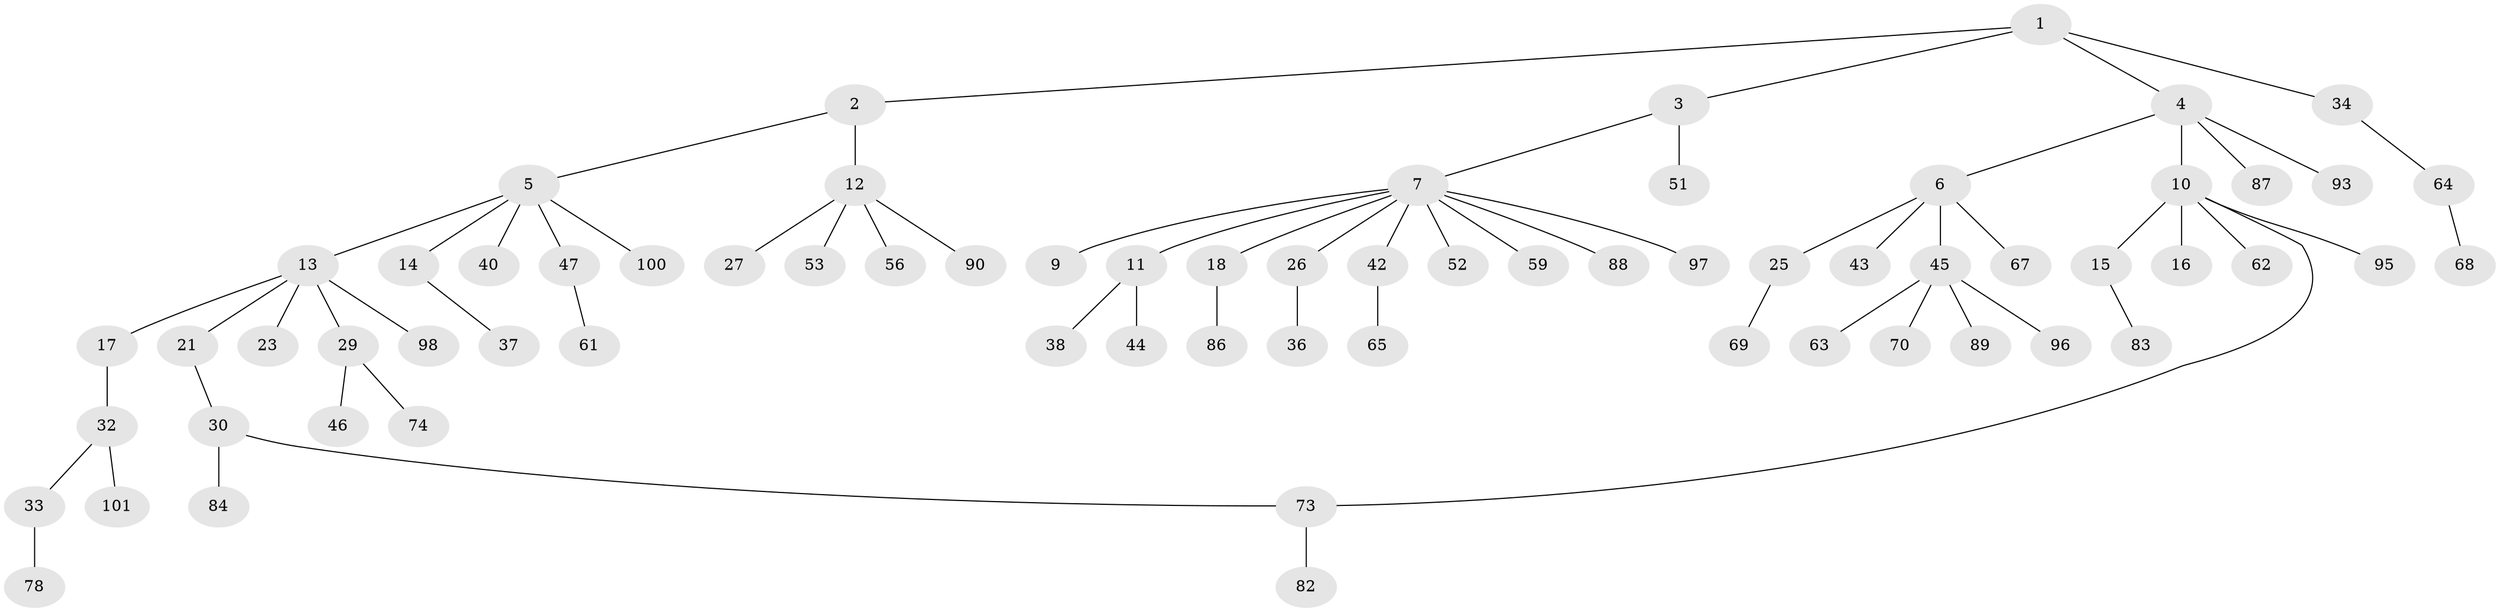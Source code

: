 // original degree distribution, {5: 0.019801980198019802, 3: 0.10891089108910891, 4: 0.10891089108910891, 6: 0.009900990099009901, 8: 0.009900990099009901, 1: 0.5346534653465347, 7: 0.009900990099009901, 2: 0.19801980198019803}
// Generated by graph-tools (version 1.1) at 2025/10/02/27/25 16:10:55]
// undirected, 69 vertices, 69 edges
graph export_dot {
graph [start="1"]
  node [color=gray90,style=filled];
  1 [super="+79"];
  2;
  3;
  4 [super="+19"];
  5 [super="+22"];
  6 [super="+28"];
  7 [super="+8"];
  9;
  10 [super="+20"];
  11 [super="+57"];
  12 [super="+48"];
  13 [super="+76"];
  14 [super="+81"];
  15 [super="+75"];
  16 [super="+35"];
  17 [super="+31"];
  18 [super="+24"];
  21;
  23 [super="+77"];
  25 [super="+71"];
  26 [super="+49"];
  27;
  29 [super="+91"];
  30 [super="+66"];
  32 [super="+94"];
  33 [super="+41"];
  34 [super="+55"];
  36 [super="+39"];
  37 [super="+72"];
  38;
  40;
  42;
  43;
  44;
  45 [super="+60"];
  46 [super="+50"];
  47 [super="+54"];
  51;
  52 [super="+99"];
  53 [super="+58"];
  56 [super="+85"];
  59;
  61;
  62;
  63;
  64 [super="+92"];
  65;
  67;
  68;
  69;
  70;
  73 [super="+80"];
  74;
  78;
  82;
  83;
  84;
  86;
  87;
  88;
  89;
  90;
  93;
  95;
  96;
  97;
  98;
  100;
  101;
  1 -- 2;
  1 -- 3;
  1 -- 4;
  1 -- 34;
  2 -- 5;
  2 -- 12;
  3 -- 7;
  3 -- 51;
  4 -- 6;
  4 -- 10;
  4 -- 93;
  4 -- 87;
  5 -- 13;
  5 -- 14;
  5 -- 40;
  5 -- 100;
  5 -- 47;
  6 -- 25;
  6 -- 43;
  6 -- 45;
  6 -- 67;
  7 -- 9;
  7 -- 18;
  7 -- 52;
  7 -- 59;
  7 -- 88;
  7 -- 97;
  7 -- 26;
  7 -- 11;
  7 -- 42;
  10 -- 15;
  10 -- 16;
  10 -- 73;
  10 -- 62;
  10 -- 95;
  11 -- 38;
  11 -- 44;
  12 -- 27;
  12 -- 53;
  12 -- 90;
  12 -- 56;
  13 -- 17;
  13 -- 21;
  13 -- 23;
  13 -- 29;
  13 -- 98;
  14 -- 37;
  15 -- 83;
  17 -- 32;
  18 -- 86;
  21 -- 30;
  25 -- 69;
  26 -- 36;
  29 -- 46;
  29 -- 74;
  30 -- 84;
  30 -- 73;
  32 -- 33;
  32 -- 101;
  33 -- 78;
  34 -- 64;
  42 -- 65;
  45 -- 63;
  45 -- 96;
  45 -- 89;
  45 -- 70;
  47 -- 61;
  64 -- 68;
  73 -- 82;
}
